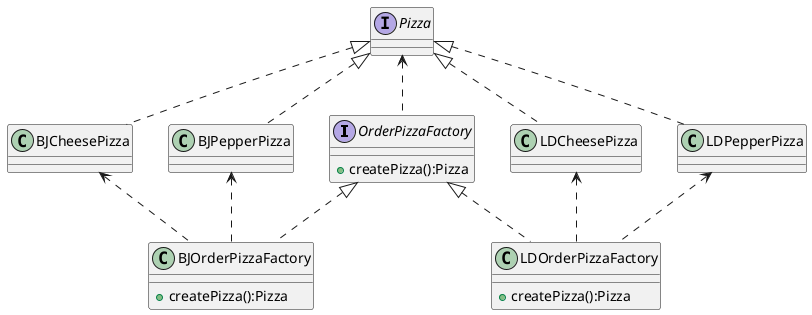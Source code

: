 @startuml

interface OrderPizzaFactory
class BJOrderPizzaFactory
class LDOrderPizzaFactory

interface Pizza
class BJCheesePizza
class BJPepperPizza
class LDCheesePizza
class LDPepperPizza

OrderPizzaFactory : +createPizza():Pizza
BJOrderPizzaFactory : +createPizza():Pizza
LDOrderPizzaFactory : +createPizza():Pizza


Pizza <|.. BJCheesePizza
Pizza <|.. BJPepperPizza
Pizza <|.. LDCheesePizza
Pizza <|.. LDPepperPizza

OrderPizzaFactory <|.. BJOrderPizzaFactory
OrderPizzaFactory <|.. LDOrderPizzaFactory

BJCheesePizza <.. BJOrderPizzaFactory
BJPepperPizza <.. BJOrderPizzaFactory
LDCheesePizza <.. LDOrderPizzaFactory
LDPepperPizza <.. LDOrderPizzaFactory

Pizza <.. OrderPizzaFactory



@enduml